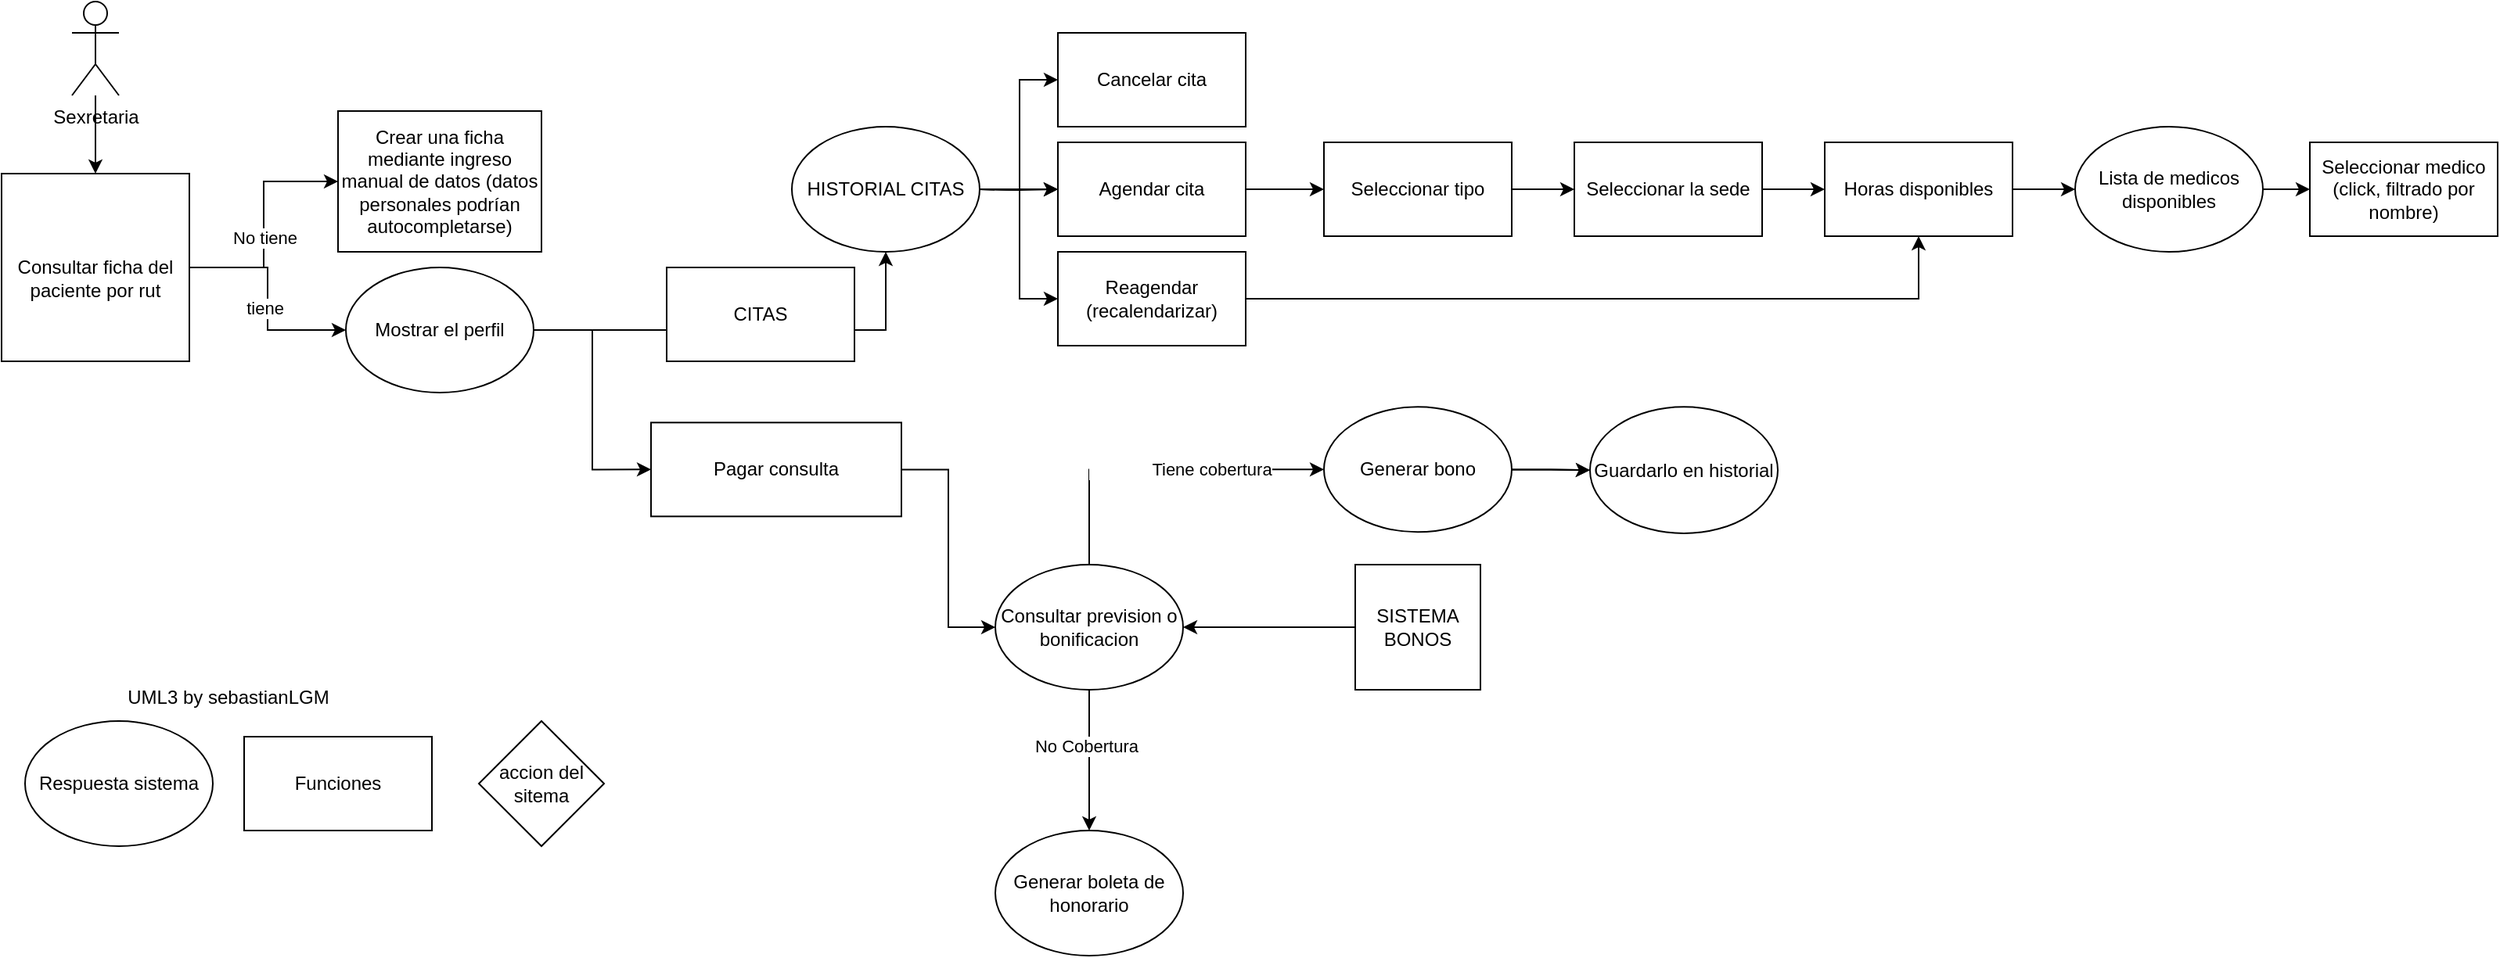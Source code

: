 <mxfile version="21.1.2" type="github">
  <diagram name="Página-1" id="845WD8U1ApV6iTWOgfoi">
    <mxGraphModel dx="1218" dy="619" grid="1" gridSize="10" guides="1" tooltips="1" connect="1" arrows="1" fold="1" page="1" pageScale="1" pageWidth="827" pageHeight="1169" math="0" shadow="0">
      <root>
        <mxCell id="0" />
        <mxCell id="1" parent="0" />
        <mxCell id="CYBAibLlUfrQaXq1cwKo-14" style="edgeStyle=orthogonalEdgeStyle;rounded=0;orthogonalLoop=1;jettySize=auto;html=1;entryX=0;entryY=0.5;entryDx=0;entryDy=0;" edge="1" parent="1" source="CYBAibLlUfrQaXq1cwKo-2" target="CYBAibLlUfrQaXq1cwKo-17">
          <mxGeometry relative="1" as="geometry">
            <mxPoint x="294" y="110.0" as="targetPoint" />
          </mxGeometry>
        </mxCell>
        <mxCell id="CYBAibLlUfrQaXq1cwKo-18" value="No tiene" style="edgeLabel;html=1;align=center;verticalAlign=middle;resizable=0;points=[];" vertex="1" connectable="0" parent="CYBAibLlUfrQaXq1cwKo-14">
          <mxGeometry x="-0.116" relative="1" as="geometry">
            <mxPoint as="offset" />
          </mxGeometry>
        </mxCell>
        <mxCell id="CYBAibLlUfrQaXq1cwKo-36" style="edgeStyle=orthogonalEdgeStyle;rounded=0;orthogonalLoop=1;jettySize=auto;html=1;entryX=0;entryY=0.5;entryDx=0;entryDy=0;" edge="1" parent="1" source="CYBAibLlUfrQaXq1cwKo-2" target="CYBAibLlUfrQaXq1cwKo-34">
          <mxGeometry relative="1" as="geometry" />
        </mxCell>
        <mxCell id="CYBAibLlUfrQaXq1cwKo-52" value="tiene" style="edgeLabel;html=1;align=center;verticalAlign=middle;resizable=0;points=[];" vertex="1" connectable="0" parent="CYBAibLlUfrQaXq1cwKo-36">
          <mxGeometry x="0.084" y="-2" relative="1" as="geometry">
            <mxPoint as="offset" />
          </mxGeometry>
        </mxCell>
        <mxCell id="CYBAibLlUfrQaXq1cwKo-2" value="&lt;br&gt;&lt;br&gt;Consultar ficha del paciente por rut&lt;br&gt;&amp;nbsp;" style="whiteSpace=wrap;html=1;aspect=fixed;" vertex="1" parent="1">
          <mxGeometry x="55" y="130" width="120" height="120" as="geometry" />
        </mxCell>
        <mxCell id="CYBAibLlUfrQaXq1cwKo-23" style="edgeStyle=orthogonalEdgeStyle;rounded=0;orthogonalLoop=1;jettySize=auto;html=1;exitX=1;exitY=0.5;exitDx=0;exitDy=0;" edge="1" parent="1" source="CYBAibLlUfrQaXq1cwKo-34" target="CYBAibLlUfrQaXq1cwKo-64">
          <mxGeometry relative="1" as="geometry">
            <mxPoint x="400.0" y="235" as="sourcePoint" />
            <mxPoint x="680" y="140" as="targetPoint" />
          </mxGeometry>
        </mxCell>
        <mxCell id="CYBAibLlUfrQaXq1cwKo-17" value="Crear una ficha mediante ingreso manual de datos (datos personales podrían autocompletarse)" style="rounded=0;whiteSpace=wrap;html=1;" vertex="1" parent="1">
          <mxGeometry x="270" y="90" width="130" height="90" as="geometry" />
        </mxCell>
        <mxCell id="CYBAibLlUfrQaXq1cwKo-50" style="edgeStyle=orthogonalEdgeStyle;rounded=0;orthogonalLoop=1;jettySize=auto;html=1;entryX=0;entryY=0.5;entryDx=0;entryDy=0;" edge="1" parent="1" target="CYBAibLlUfrQaXq1cwKo-48">
          <mxGeometry relative="1" as="geometry">
            <mxPoint x="680" y="140" as="sourcePoint" />
          </mxGeometry>
        </mxCell>
        <mxCell id="CYBAibLlUfrQaXq1cwKo-55" style="edgeStyle=orthogonalEdgeStyle;rounded=0;orthogonalLoop=1;jettySize=auto;html=1;entryX=0;entryY=0.5;entryDx=0;entryDy=0;" edge="1" parent="1" target="CYBAibLlUfrQaXq1cwKo-54">
          <mxGeometry relative="1" as="geometry">
            <mxPoint x="680" y="140" as="sourcePoint" />
          </mxGeometry>
        </mxCell>
        <mxCell id="CYBAibLlUfrQaXq1cwKo-56" style="edgeStyle=orthogonalEdgeStyle;rounded=0;orthogonalLoop=1;jettySize=auto;html=1;entryX=0;entryY=0.5;entryDx=0;entryDy=0;" edge="1" parent="1" target="CYBAibLlUfrQaXq1cwKo-53">
          <mxGeometry relative="1" as="geometry">
            <mxPoint x="680" y="140" as="sourcePoint" />
          </mxGeometry>
        </mxCell>
        <mxCell id="CYBAibLlUfrQaXq1cwKo-75" style="edgeStyle=orthogonalEdgeStyle;rounded=0;orthogonalLoop=1;jettySize=auto;html=1;entryX=0;entryY=0.5;entryDx=0;entryDy=0;" edge="1" parent="1" source="CYBAibLlUfrQaXq1cwKo-22" target="CYBAibLlUfrQaXq1cwKo-70">
          <mxGeometry relative="1" as="geometry" />
        </mxCell>
        <mxCell id="CYBAibLlUfrQaXq1cwKo-22" value="Pagar consulta" style="rounded=0;whiteSpace=wrap;html=1;" vertex="1" parent="1">
          <mxGeometry x="470" y="289.17" width="160" height="60" as="geometry" />
        </mxCell>
        <mxCell id="CYBAibLlUfrQaXq1cwKo-26" style="edgeStyle=orthogonalEdgeStyle;rounded=0;orthogonalLoop=1;jettySize=auto;html=1;entryX=0.5;entryY=0;entryDx=0;entryDy=0;" edge="1" parent="1" source="CYBAibLlUfrQaXq1cwKo-24" target="CYBAibLlUfrQaXq1cwKo-2">
          <mxGeometry relative="1" as="geometry" />
        </mxCell>
        <mxCell id="CYBAibLlUfrQaXq1cwKo-24" value="Sexretaria" style="shape=umlActor;verticalLabelPosition=bottom;verticalAlign=top;html=1;outlineConnect=0;" vertex="1" parent="1">
          <mxGeometry x="100" y="20" width="30" height="60" as="geometry" />
        </mxCell>
        <mxCell id="CYBAibLlUfrQaXq1cwKo-28" value="Seleccionar medico (click, filtrado por nombre)" style="rounded=0;whiteSpace=wrap;html=1;" vertex="1" parent="1">
          <mxGeometry x="1530" y="110" width="120" height="60" as="geometry" />
        </mxCell>
        <mxCell id="CYBAibLlUfrQaXq1cwKo-44" style="edgeStyle=orthogonalEdgeStyle;rounded=0;orthogonalLoop=1;jettySize=auto;html=1;" edge="1" parent="1" source="CYBAibLlUfrQaXq1cwKo-29" target="CYBAibLlUfrQaXq1cwKo-40">
          <mxGeometry relative="1" as="geometry">
            <mxPoint x="1180" y="140" as="targetPoint" />
          </mxGeometry>
        </mxCell>
        <mxCell id="CYBAibLlUfrQaXq1cwKo-29" value="Horas disponibles" style="rounded=0;whiteSpace=wrap;html=1;" vertex="1" parent="1">
          <mxGeometry x="1220" y="110" width="120" height="60" as="geometry" />
        </mxCell>
        <mxCell id="CYBAibLlUfrQaXq1cwKo-43" style="edgeStyle=orthogonalEdgeStyle;rounded=0;orthogonalLoop=1;jettySize=auto;html=1;entryX=0;entryY=0.5;entryDx=0;entryDy=0;" edge="1" parent="1" source="CYBAibLlUfrQaXq1cwKo-30" target="CYBAibLlUfrQaXq1cwKo-29">
          <mxGeometry relative="1" as="geometry" />
        </mxCell>
        <mxCell id="CYBAibLlUfrQaXq1cwKo-30" value="Seleccionar la sede" style="rounded=0;whiteSpace=wrap;html=1;" vertex="1" parent="1">
          <mxGeometry x="1060" y="110" width="120" height="60" as="geometry" />
        </mxCell>
        <mxCell id="CYBAibLlUfrQaXq1cwKo-42" style="edgeStyle=orthogonalEdgeStyle;rounded=0;orthogonalLoop=1;jettySize=auto;html=1;entryX=0;entryY=0.5;entryDx=0;entryDy=0;" edge="1" parent="1" source="CYBAibLlUfrQaXq1cwKo-31" target="CYBAibLlUfrQaXq1cwKo-30">
          <mxGeometry relative="1" as="geometry" />
        </mxCell>
        <mxCell id="CYBAibLlUfrQaXq1cwKo-31" value="Seleccionar tipo" style="rounded=0;whiteSpace=wrap;html=1;" vertex="1" parent="1">
          <mxGeometry x="900" y="110" width="120" height="60" as="geometry" />
        </mxCell>
        <mxCell id="CYBAibLlUfrQaXq1cwKo-51" style="edgeStyle=orthogonalEdgeStyle;rounded=0;orthogonalLoop=1;jettySize=auto;html=1;entryX=0;entryY=0.5;entryDx=0;entryDy=0;" edge="1" parent="1" source="CYBAibLlUfrQaXq1cwKo-34" target="CYBAibLlUfrQaXq1cwKo-22">
          <mxGeometry relative="1" as="geometry" />
        </mxCell>
        <mxCell id="CYBAibLlUfrQaXq1cwKo-34" value="Mostrar el perfil" style="ellipse;whiteSpace=wrap;html=1;" vertex="1" parent="1">
          <mxGeometry x="275" y="190" width="120" height="80" as="geometry" />
        </mxCell>
        <mxCell id="CYBAibLlUfrQaXq1cwKo-37" value="Respuesta sistema" style="ellipse;whiteSpace=wrap;html=1;" vertex="1" parent="1">
          <mxGeometry x="70" y="480" width="120" height="80" as="geometry" />
        </mxCell>
        <mxCell id="CYBAibLlUfrQaXq1cwKo-38" value="Funciones" style="rounded=0;whiteSpace=wrap;html=1;" vertex="1" parent="1">
          <mxGeometry x="210" y="490" width="120" height="60" as="geometry" />
        </mxCell>
        <mxCell id="CYBAibLlUfrQaXq1cwKo-39" value="UML3 by sebastianLGM" style="text;html=1;strokeColor=none;fillColor=none;align=center;verticalAlign=middle;whiteSpace=wrap;rounded=0;" vertex="1" parent="1">
          <mxGeometry x="115" y="450" width="170" height="30" as="geometry" />
        </mxCell>
        <mxCell id="CYBAibLlUfrQaXq1cwKo-46" style="edgeStyle=orthogonalEdgeStyle;rounded=0;orthogonalLoop=1;jettySize=auto;html=1;entryX=0;entryY=0.5;entryDx=0;entryDy=0;" edge="1" parent="1" source="CYBAibLlUfrQaXq1cwKo-40" target="CYBAibLlUfrQaXq1cwKo-28">
          <mxGeometry relative="1" as="geometry" />
        </mxCell>
        <mxCell id="CYBAibLlUfrQaXq1cwKo-40" value="Lista de medicos disponibles" style="ellipse;whiteSpace=wrap;html=1;" vertex="1" parent="1">
          <mxGeometry x="1380" y="100" width="120" height="80" as="geometry" />
        </mxCell>
        <mxCell id="CYBAibLlUfrQaXq1cwKo-47" style="edgeStyle=orthogonalEdgeStyle;rounded=0;orthogonalLoop=1;jettySize=auto;html=1;exitX=0.5;exitY=1;exitDx=0;exitDy=0;" edge="1" parent="1">
          <mxGeometry relative="1" as="geometry">
            <mxPoint x="920" y="349.17" as="sourcePoint" />
            <mxPoint x="920" y="349.17" as="targetPoint" />
          </mxGeometry>
        </mxCell>
        <mxCell id="CYBAibLlUfrQaXq1cwKo-49" style="edgeStyle=orthogonalEdgeStyle;rounded=0;orthogonalLoop=1;jettySize=auto;html=1;entryX=0;entryY=0.5;entryDx=0;entryDy=0;" edge="1" parent="1" source="CYBAibLlUfrQaXq1cwKo-48" target="CYBAibLlUfrQaXq1cwKo-31">
          <mxGeometry relative="1" as="geometry" />
        </mxCell>
        <mxCell id="CYBAibLlUfrQaXq1cwKo-48" value="Agendar cita" style="rounded=0;whiteSpace=wrap;html=1;" vertex="1" parent="1">
          <mxGeometry x="730" y="110" width="120" height="60" as="geometry" />
        </mxCell>
        <mxCell id="CYBAibLlUfrQaXq1cwKo-53" value="Cancelar cita" style="rounded=0;whiteSpace=wrap;html=1;" vertex="1" parent="1">
          <mxGeometry x="730" y="40" width="120" height="60" as="geometry" />
        </mxCell>
        <mxCell id="CYBAibLlUfrQaXq1cwKo-61" style="edgeStyle=orthogonalEdgeStyle;rounded=0;orthogonalLoop=1;jettySize=auto;html=1;entryX=0.5;entryY=1;entryDx=0;entryDy=0;" edge="1" parent="1" source="CYBAibLlUfrQaXq1cwKo-54" target="CYBAibLlUfrQaXq1cwKo-29">
          <mxGeometry relative="1" as="geometry" />
        </mxCell>
        <mxCell id="CYBAibLlUfrQaXq1cwKo-54" value="Reagendar (recalendarizar)" style="rounded=0;whiteSpace=wrap;html=1;" vertex="1" parent="1">
          <mxGeometry x="730" y="180" width="120" height="60" as="geometry" />
        </mxCell>
        <mxCell id="CYBAibLlUfrQaXq1cwKo-65" value="" style="edgeStyle=orthogonalEdgeStyle;rounded=0;orthogonalLoop=1;jettySize=auto;html=1;" edge="1" parent="1" source="CYBAibLlUfrQaXq1cwKo-64" target="CYBAibLlUfrQaXq1cwKo-48">
          <mxGeometry relative="1" as="geometry" />
        </mxCell>
        <mxCell id="CYBAibLlUfrQaXq1cwKo-64" value="HISTORIAL CITAS" style="ellipse;whiteSpace=wrap;html=1;" vertex="1" parent="1">
          <mxGeometry x="560" y="100" width="120" height="80" as="geometry" />
        </mxCell>
        <mxCell id="CYBAibLlUfrQaXq1cwKo-66" value="CITAS" style="rounded=0;whiteSpace=wrap;html=1;" vertex="1" parent="1">
          <mxGeometry x="480" y="190" width="120" height="60" as="geometry" />
        </mxCell>
        <mxCell id="CYBAibLlUfrQaXq1cwKo-68" value="accion del sitema" style="rhombus;whiteSpace=wrap;html=1;" vertex="1" parent="1">
          <mxGeometry x="360" y="480" width="80" height="80" as="geometry" />
        </mxCell>
        <mxCell id="CYBAibLlUfrQaXq1cwKo-76" style="edgeStyle=orthogonalEdgeStyle;rounded=0;orthogonalLoop=1;jettySize=auto;html=1;entryX=1;entryY=0.5;entryDx=0;entryDy=0;" edge="1" parent="1" source="CYBAibLlUfrQaXq1cwKo-69" target="CYBAibLlUfrQaXq1cwKo-70">
          <mxGeometry relative="1" as="geometry" />
        </mxCell>
        <mxCell id="CYBAibLlUfrQaXq1cwKo-69" value="SISTEMA BONOS" style="whiteSpace=wrap;html=1;aspect=fixed;" vertex="1" parent="1">
          <mxGeometry x="920" y="380" width="80" height="80" as="geometry" />
        </mxCell>
        <mxCell id="CYBAibLlUfrQaXq1cwKo-80" style="edgeStyle=orthogonalEdgeStyle;rounded=0;orthogonalLoop=1;jettySize=auto;html=1;entryX=0.5;entryY=0;entryDx=0;entryDy=0;" edge="1" parent="1" source="CYBAibLlUfrQaXq1cwKo-70" target="CYBAibLlUfrQaXq1cwKo-79">
          <mxGeometry relative="1" as="geometry" />
        </mxCell>
        <mxCell id="CYBAibLlUfrQaXq1cwKo-81" value="No Cobertura" style="edgeLabel;html=1;align=center;verticalAlign=middle;resizable=0;points=[];" vertex="1" connectable="0" parent="CYBAibLlUfrQaXq1cwKo-80">
          <mxGeometry x="-0.212" y="-2" relative="1" as="geometry">
            <mxPoint as="offset" />
          </mxGeometry>
        </mxCell>
        <mxCell id="CYBAibLlUfrQaXq1cwKo-83" style="edgeStyle=orthogonalEdgeStyle;rounded=0;orthogonalLoop=1;jettySize=auto;html=1;entryX=0;entryY=0.5;entryDx=0;entryDy=0;" edge="1" parent="1" source="CYBAibLlUfrQaXq1cwKo-70" target="CYBAibLlUfrQaXq1cwKo-72">
          <mxGeometry relative="1" as="geometry">
            <Array as="points">
              <mxPoint x="750" y="319" />
            </Array>
          </mxGeometry>
        </mxCell>
        <mxCell id="CYBAibLlUfrQaXq1cwKo-84" value="&lt;blockquote style=&quot;margin: 0 0 0 40px; border: none; padding: 0px;&quot;&gt;Tiene cobertura&lt;br&gt;&lt;/blockquote&gt;" style="edgeLabel;html=1;align=center;verticalAlign=middle;resizable=0;points=[];" vertex="1" connectable="0" parent="CYBAibLlUfrQaXq1cwKo-83">
          <mxGeometry x="0.125" relative="1" as="geometry">
            <mxPoint as="offset" />
          </mxGeometry>
        </mxCell>
        <mxCell id="CYBAibLlUfrQaXq1cwKo-70" value="Consultar prevision o bonificacion" style="ellipse;whiteSpace=wrap;html=1;" vertex="1" parent="1">
          <mxGeometry x="690" y="380" width="120" height="80" as="geometry" />
        </mxCell>
        <mxCell id="CYBAibLlUfrQaXq1cwKo-74" style="edgeStyle=orthogonalEdgeStyle;rounded=0;orthogonalLoop=1;jettySize=auto;html=1;" edge="1" parent="1" source="CYBAibLlUfrQaXq1cwKo-72" target="CYBAibLlUfrQaXq1cwKo-73">
          <mxGeometry relative="1" as="geometry" />
        </mxCell>
        <mxCell id="CYBAibLlUfrQaXq1cwKo-85" value="" style="edgeStyle=orthogonalEdgeStyle;rounded=0;orthogonalLoop=1;jettySize=auto;html=1;" edge="1" parent="1" source="CYBAibLlUfrQaXq1cwKo-72" target="CYBAibLlUfrQaXq1cwKo-73">
          <mxGeometry relative="1" as="geometry" />
        </mxCell>
        <mxCell id="CYBAibLlUfrQaXq1cwKo-72" value="Generar bono" style="ellipse;whiteSpace=wrap;html=1;" vertex="1" parent="1">
          <mxGeometry x="900" y="279.17" width="120" height="80" as="geometry" />
        </mxCell>
        <mxCell id="CYBAibLlUfrQaXq1cwKo-73" value="Guardarlo en historial" style="ellipse;whiteSpace=wrap;html=1;" vertex="1" parent="1">
          <mxGeometry x="1070" y="279.17" width="120" height="80.83" as="geometry" />
        </mxCell>
        <mxCell id="CYBAibLlUfrQaXq1cwKo-79" value="Generar boleta de honorario" style="ellipse;whiteSpace=wrap;html=1;" vertex="1" parent="1">
          <mxGeometry x="690" y="550" width="120" height="80" as="geometry" />
        </mxCell>
      </root>
    </mxGraphModel>
  </diagram>
</mxfile>
